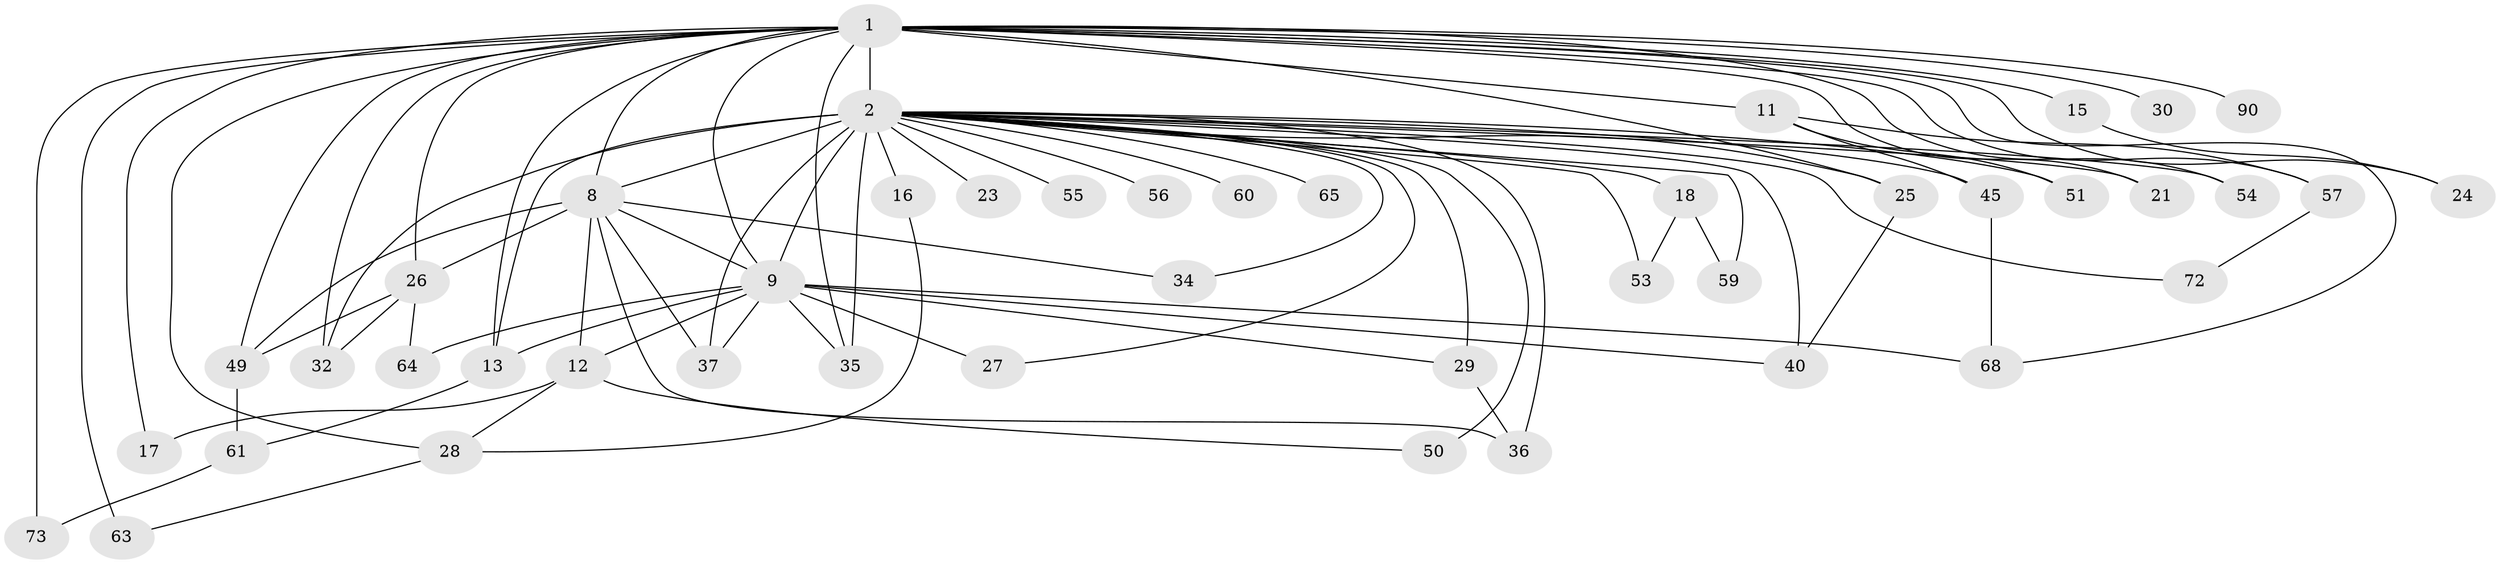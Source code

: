 // original degree distribution, {13: 0.011111111111111112, 15: 0.011111111111111112, 23: 0.011111111111111112, 18: 0.011111111111111112, 24: 0.03333333333333333, 17: 0.022222222222222223, 16: 0.011111111111111112, 5: 0.03333333333333333, 7: 0.011111111111111112, 6: 0.022222222222222223, 3: 0.3, 2: 0.4666666666666667, 4: 0.05555555555555555}
// Generated by graph-tools (version 1.1) at 2025/13/03/09/25 04:13:44]
// undirected, 45 vertices, 86 edges
graph export_dot {
graph [start="1"]
  node [color=gray90,style=filled];
  1 [super="+48+42+4"];
  2 [super="+88+44+33+3+7"];
  8 [super="+70"];
  9 [super="+69+20+38+43+31"];
  11;
  12;
  13;
  15;
  16;
  17;
  18;
  21;
  23;
  24 [super="+79"];
  25;
  26;
  27;
  28;
  29;
  30;
  32 [super="+80"];
  34;
  35 [super="+39+71"];
  36 [super="+85"];
  37 [super="+82"];
  40;
  45 [super="+67"];
  49 [super="+75"];
  50 [super="+52"];
  51;
  53;
  54;
  55;
  56;
  57;
  59;
  60;
  61;
  63 [super="+74"];
  64;
  65;
  68;
  72;
  73;
  90;
  1 -- 2 [weight=22];
  1 -- 8 [weight=5];
  1 -- 9 [weight=8];
  1 -- 15 [weight=2];
  1 -- 90 [weight=2];
  1 -- 28;
  1 -- 68;
  1 -- 73;
  1 -- 11 [weight=2];
  1 -- 13 [weight=3];
  1 -- 17;
  1 -- 21;
  1 -- 24 [weight=2];
  1 -- 25;
  1 -- 26 [weight=2];
  1 -- 30;
  1 -- 32;
  1 -- 35;
  1 -- 49;
  1 -- 54;
  1 -- 57;
  1 -- 63 [weight=2];
  2 -- 8 [weight=5];
  2 -- 9 [weight=8];
  2 -- 55 [weight=3];
  2 -- 56 [weight=2];
  2 -- 72;
  2 -- 45 [weight=2];
  2 -- 65 [weight=2];
  2 -- 13 [weight=2];
  2 -- 16 [weight=2];
  2 -- 21;
  2 -- 23 [weight=2];
  2 -- 25;
  2 -- 27;
  2 -- 34;
  2 -- 35 [weight=2];
  2 -- 37;
  2 -- 59;
  2 -- 18 [weight=2];
  2 -- 29;
  2 -- 32;
  2 -- 36;
  2 -- 40;
  2 -- 50 [weight=2];
  2 -- 51;
  2 -- 53;
  2 -- 54;
  2 -- 60 [weight=2];
  8 -- 9;
  8 -- 12;
  8 -- 26;
  8 -- 34;
  8 -- 37;
  8 -- 36;
  8 -- 49;
  9 -- 12;
  9 -- 27 [weight=2];
  9 -- 29;
  9 -- 64;
  9 -- 68;
  9 -- 35;
  9 -- 40;
  9 -- 13;
  9 -- 37;
  11 -- 51;
  11 -- 57;
  11 -- 45;
  12 -- 17;
  12 -- 28;
  12 -- 50;
  13 -- 61;
  15 -- 24;
  16 -- 28;
  18 -- 53;
  18 -- 59;
  25 -- 40;
  26 -- 32;
  26 -- 49;
  26 -- 64;
  28 -- 63;
  29 -- 36;
  45 -- 68;
  49 -- 61;
  57 -- 72;
  61 -- 73;
}
